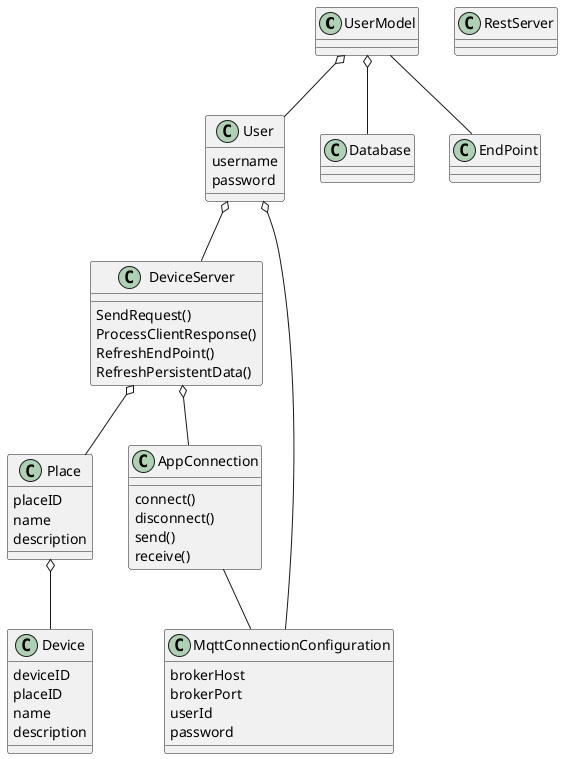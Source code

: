 @startuml
class UserModel{
}
class User{
username
password
}
class Database{
}
class RestServer{
}
class DeviceServer{
	SendRequest()
	ProcessClientResponse()
	RefreshEndPoint()
	RefreshPersistentData()
}
class AppConnection {
	connect()
	disconnect()
	send()
	receive()
}
class Place {
placeID
name
description
}
class Device {
deviceID
placeID
name
description
}
class MqttConnectionConfiguration{
  brokerHost
  brokerPort
  userId
  password
}

UserModel o-- User
User o-- MqttConnectionConfiguration
AppConnection -- MqttConnectionConfiguration
UserModel o-- Database
UserModel -- EndPoint
User o-- DeviceServer
DeviceServer o-- AppConnection
DeviceServer o-- Place
Place o-- Device
@enduml